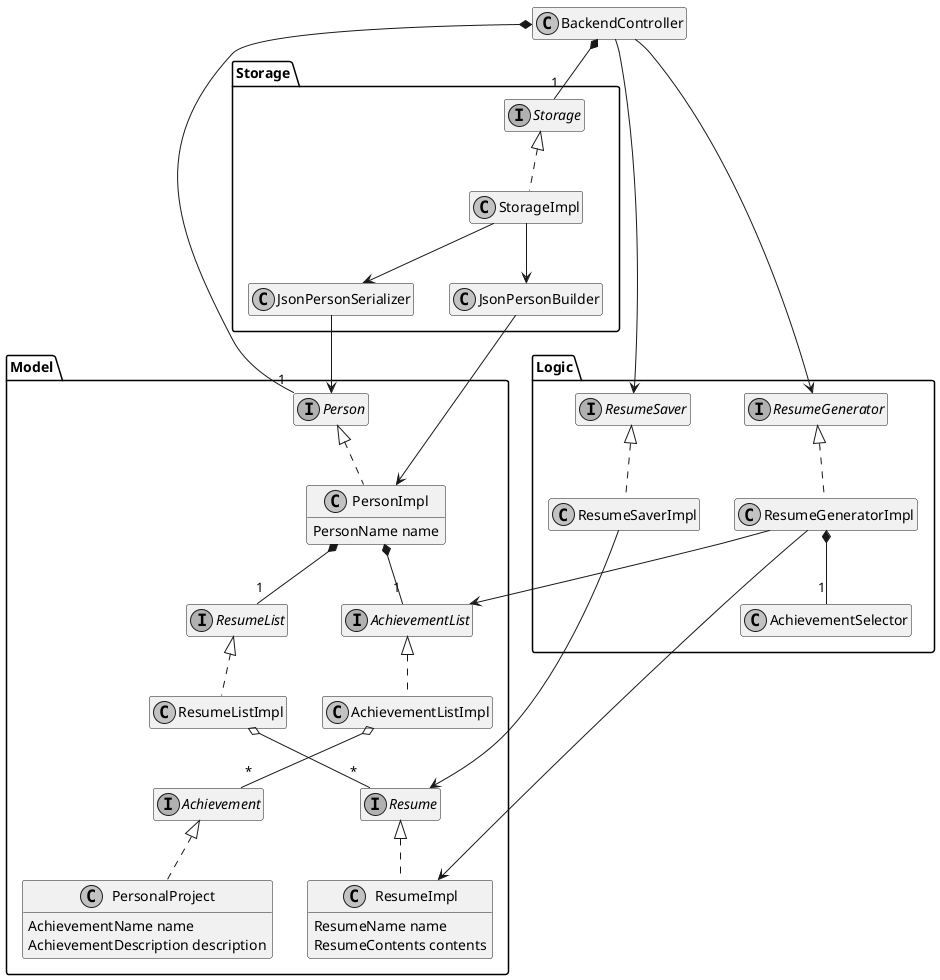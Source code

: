 @startuml

skinparam monochrome true
hide empty members

class BackendController
BackendController --> Logic.ResumeSaver
BackendController --> Logic.ResumeGenerator
BackendController *-- "1" Model.Person
BackendController *-- "1" Storage.Storage

namespace Storage {

interface Storage
class StorageImpl
Storage <|.. StorageImpl

class JsonPersonSerializer
StorageImpl --> JsonPersonSerializer
JsonPersonSerializer --> Model.Person

class JsonPersonBuilder
StorageImpl --> JsonPersonBuilder
JsonPersonBuilder --> Model.PersonImpl

}

namespace Logic {

interface ResumeSaver
class ResumeSaverImpl
ResumeSaver <|.. ResumeSaverImpl
ResumeSaverImpl --> Model.Resume

interface ResumeGenerator
class ResumeGeneratorImpl
class AchievementSelector

ResumeGenerator <|.. ResumeGeneratorImpl
ResumeGeneratorImpl *-- "1" AchievementSelector
ResumeGeneratorImpl --> Model.ResumeImpl
ResumeGeneratorImpl --> Model.AchievementList
}

namespace Model {

interface Person
class PersonImpl {
    PersonName name
}
Person <|.. PersonImpl
PersonImpl *-- "1" AchievementList
PersonImpl *-- "1" ResumeList

interface Achievement
class PersonalProject {
    AchievementName name
    AchievementDescription description
}
interface AchievementList
class AchievementListImpl
Achievement <|.. PersonalProject
AchievementList <|.. AchievementListImpl
AchievementListImpl o-- "*" Achievement

interface Resume
class ResumeImpl {
    ResumeName name
    ResumeContents contents
}
interface ResumeList
class ResumeListImpl
Resume <|.. ResumeImpl
ResumeList <|.. ResumeListImpl
ResumeListImpl o-- "*" Resume

}

@enduml